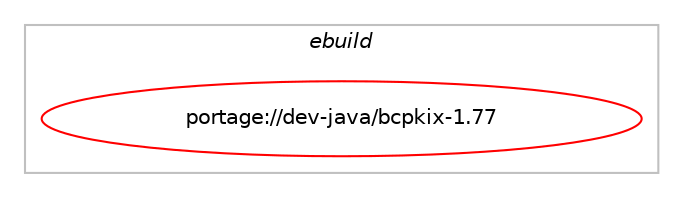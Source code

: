 digraph prolog {

# *************
# Graph options
# *************

newrank=true;
concentrate=true;
compound=true;
graph [rankdir=LR,fontname=Helvetica,fontsize=10,ranksep=1.5];#, ranksep=2.5, nodesep=0.2];
edge  [arrowhead=vee];
node  [fontname=Helvetica,fontsize=10];

# **********
# The ebuild
# **********

subgraph cluster_leftcol {
color=gray;
label=<<i>ebuild</i>>;
id [label="portage://dev-java/bcpkix-1.77", color=red, width=4, href="../dev-java/bcpkix-1.77.svg"];
}

# ****************
# The dependencies
# ****************

subgraph cluster_midcol {
color=gray;
label=<<i>dependencies</i>>;
subgraph cluster_compile {
fillcolor="#eeeeee";
style=filled;
label=<<i>compile</i>>;
# *** BEGIN UNKNOWN DEPENDENCY TYPE (TODO) ***
# id -> equal(use_conditional_group(positive,source,portage://dev-java/bcpkix-1.77,[package_dependency(portage://dev-java/bcpkix-1.77,install,no,app-arch,zip,none,[,,],[],[])]))
# *** END UNKNOWN DEPENDENCY TYPE (TODO) ***

# *** BEGIN UNKNOWN DEPENDENCY TYPE (TODO) ***
# id -> equal(use_conditional_group(positive,test,portage://dev-java/bcpkix-1.77,[package_dependency(portage://dev-java/bcpkix-1.77,install,no,dev-java,junit,none,[,,],[slot(4)],[])]))
# *** END UNKNOWN DEPENDENCY TYPE (TODO) ***

# *** BEGIN UNKNOWN DEPENDENCY TYPE (TODO) ***
# id -> equal(package_dependency(portage://dev-java/bcpkix-1.77,install,no,dev-java,bcprov,tilde,[1.77,,,1.77],[slot(0)],[]))
# *** END UNKNOWN DEPENDENCY TYPE (TODO) ***

# *** BEGIN UNKNOWN DEPENDENCY TYPE (TODO) ***
# id -> equal(package_dependency(portage://dev-java/bcpkix-1.77,install,no,dev-java,bcutil,tilde,[1.77,,,1.77],[slot(0)],[]))
# *** END UNKNOWN DEPENDENCY TYPE (TODO) ***

# *** BEGIN UNKNOWN DEPENDENCY TYPE (TODO) ***
# id -> equal(package_dependency(portage://dev-java/bcpkix-1.77,install,no,dev-java,java-config,greaterequal,[2.2.0,,-r3,2.2.0-r3],[],[]))
# *** END UNKNOWN DEPENDENCY TYPE (TODO) ***

# *** BEGIN UNKNOWN DEPENDENCY TYPE (TODO) ***
# id -> equal(package_dependency(portage://dev-java/bcpkix-1.77,install,no,virtual,jdk,greaterequal,[11,,,11],any_different_slot,[]))
# *** END UNKNOWN DEPENDENCY TYPE (TODO) ***

}
subgraph cluster_compileandrun {
fillcolor="#eeeeee";
style=filled;
label=<<i>compile and run</i>>;
}
subgraph cluster_run {
fillcolor="#eeeeee";
style=filled;
label=<<i>run</i>>;
# *** BEGIN UNKNOWN DEPENDENCY TYPE (TODO) ***
# id -> equal(use_conditional_group(positive,source,portage://dev-java/bcpkix-1.77,[package_dependency(portage://dev-java/bcpkix-1.77,run,no,app-arch,zip,none,[,,],[],[])]))
# *** END UNKNOWN DEPENDENCY TYPE (TODO) ***

# *** BEGIN UNKNOWN DEPENDENCY TYPE (TODO) ***
# id -> equal(package_dependency(portage://dev-java/bcpkix-1.77,run,no,dev-java,bcprov,tilde,[1.77,,,1.77],[slot(0)],[]))
# *** END UNKNOWN DEPENDENCY TYPE (TODO) ***

# *** BEGIN UNKNOWN DEPENDENCY TYPE (TODO) ***
# id -> equal(package_dependency(portage://dev-java/bcpkix-1.77,run,no,dev-java,bcutil,tilde,[1.77,,,1.77],[slot(0)],[]))
# *** END UNKNOWN DEPENDENCY TYPE (TODO) ***

# *** BEGIN UNKNOWN DEPENDENCY TYPE (TODO) ***
# id -> equal(package_dependency(portage://dev-java/bcpkix-1.77,run,no,dev-java,java-config,greaterequal,[2.2.0,,-r3,2.2.0-r3],[],[]))
# *** END UNKNOWN DEPENDENCY TYPE (TODO) ***

# *** BEGIN UNKNOWN DEPENDENCY TYPE (TODO) ***
# id -> equal(package_dependency(portage://dev-java/bcpkix-1.77,run,no,virtual,jre,greaterequal,[1.8,,,1.8],any_different_slot,[]))
# *** END UNKNOWN DEPENDENCY TYPE (TODO) ***

}
}

# **************
# The candidates
# **************

subgraph cluster_choices {
rank=same;
color=gray;
label=<<i>candidates</i>>;

}

}
